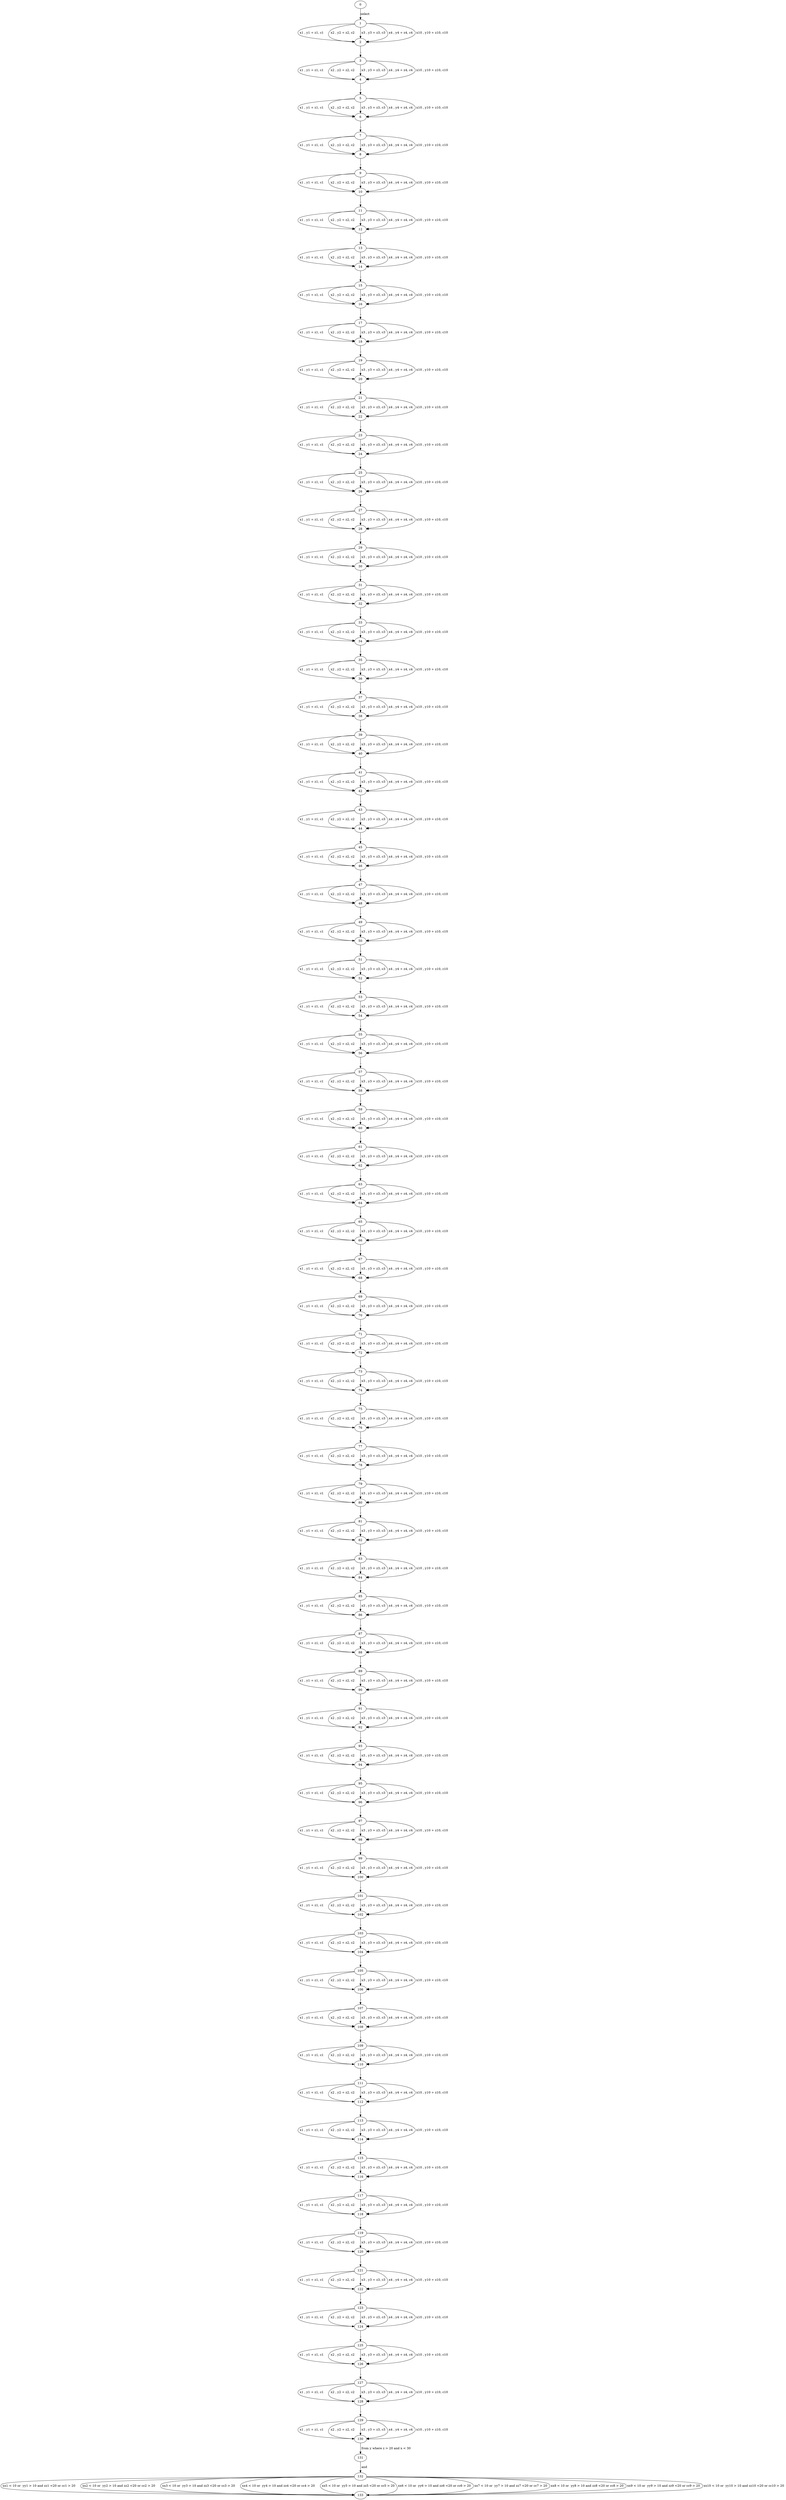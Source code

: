 digraph G {
0 ;
1 ;
2 ;
3 ;
4 ;
5 ;
6 ;
7 ;
8 ;
9 ;
10 ;
11 ;
12 ;
13 ;
14 ;
15 ;
16 ;
17 ;
18 ;
19 ;
20 ;
21 ;
22 ;
23 ;
24 ;
25 ;
26 ;
27 ;
28 ;
29 ;
30 ;
31 ;
32 ;
33 ;
34 ;
35 ;
36 ;
37 ;
38 ;
39 ;
40 ;
41 ;
42 ;
43 ;
44 ;
45 ;
46 ;
47 ;
48 ;
49 ;
50 ;
51 ;
52 ;
53 ;
54 ;
55 ;
56 ;
57 ;
58 ;
59 ;
60 ;
61 ;
62 ;
63 ;
64 ;
65 ;
66 ;
67 ;
68 ;
69 ;
70 ;
71 ;
72 ;
73 ;
74 ;
75 ;
76 ;
77 ;
78 ;
79 ;
80 ;
81 ;
82 ;
83 ;
84 ;
85 ;
86 ;
87 ;
88 ;
89 ;
90 ;
91 ;
92 ;
93 ;
94 ;
95 ;
96 ;
97 ;
98 ;
99 ;
100 ;
101 ;
102 ;
103 ;
104 ;
105 ;
106 ;
107 ;
108 ;
109 ;
110 ;
111 ;
112 ;
113 ;
114 ;
115 ;
116 ;
117 ;
118 ;
119 ;
120 ;
121 ;
122 ;
123 ;
124 ;
125 ;
126 ;
127 ;
128 ;
129 ;
130 ;
131 ;
132 ;
133 ;
0 -> 1 [ label="select "];
1 -> 2 [ label=" x1 , y1 + z1, c1 "];
1 -> 2 [ label=" x2 , y2 + z2, c2 "];
1 -> 2 [ label=" x3 , y3 + z3, c3 "];
1 -> 2 [ label=" x4 , y4 + z4, c4 "];
1 -> 2 [ label=" x10 , y10 + z10, c10 "];
2 -> 3 [ label=","];
3 -> 4 [ label=" x1 , y1 + z1, c1 "];
3 -> 4 [ label=" x2 , y2 + z2, c2 "];
3 -> 4 [ label=" x3 , y3 + z3, c3 "];
3 -> 4 [ label=" x4 , y4 + z4, c4 "];
3 -> 4 [ label=" x10 , y10 + z10, c10 "];
4 -> 5 [ label=","];
5 -> 6 [ label=" x1 , y1 + z1, c1 "];
5 -> 6 [ label=" x2 , y2 + z2, c2 "];
5 -> 6 [ label=" x3 , y3 + z3, c3 "];
5 -> 6 [ label=" x4 , y4 + z4, c4 "];
5 -> 6 [ label=" x10 , y10 + z10, c10 "];
6 -> 7 [ label=","];
7 -> 8 [ label=" x1 , y1 + z1, c1 "];
7 -> 8 [ label=" x2 , y2 + z2, c2 "];
7 -> 8 [ label=" x3 , y3 + z3, c3 "];
7 -> 8 [ label=" x4 , y4 + z4, c4 "];
7 -> 8 [ label=" x10 , y10 + z10, c10 "];
8 -> 9 [ label=","];
9 -> 10 [ label=" x1 , y1 + z1, c1 "];
9 -> 10 [ label=" x2 , y2 + z2, c2 "];
9 -> 10 [ label=" x3 , y3 + z3, c3 "];
9 -> 10 [ label=" x4 , y4 + z4, c4 "];
9 -> 10 [ label=" x10 , y10 + z10, c10 "];
10 -> 11 [ label=","];
11 -> 12 [ label=" x1 , y1 + z1, c1 "];
11 -> 12 [ label=" x2 , y2 + z2, c2 "];
11 -> 12 [ label=" x3 , y3 + z3, c3 "];
11 -> 12 [ label=" x4 , y4 + z4, c4 "];
11 -> 12 [ label=" x10 , y10 + z10, c10 "];
12 -> 13 [ label=","];
13 -> 14 [ label=" x1 , y1 + z1, c1 "];
13 -> 14 [ label=" x2 , y2 + z2, c2 "];
13 -> 14 [ label=" x3 , y3 + z3, c3 "];
13 -> 14 [ label=" x4 , y4 + z4, c4 "];
13 -> 14 [ label=" x10 , y10 + z10, c10 "];
14 -> 15 [ label=","];
15 -> 16 [ label=" x1 , y1 + z1, c1 "];
15 -> 16 [ label=" x2 , y2 + z2, c2 "];
15 -> 16 [ label=" x3 , y3 + z3, c3 "];
15 -> 16 [ label=" x4 , y4 + z4, c4 "];
15 -> 16 [ label=" x10 , y10 + z10, c10 "];
16 -> 17 [ label=","];
17 -> 18 [ label=" x1 , y1 + z1, c1 "];
17 -> 18 [ label=" x2 , y2 + z2, c2 "];
17 -> 18 [ label=" x3 , y3 + z3, c3 "];
17 -> 18 [ label=" x4 , y4 + z4, c4 "];
17 -> 18 [ label=" x10 , y10 + z10, c10 "];
18 -> 19 [ label=","];
19 -> 20 [ label=" x1 , y1 + z1, c1 "];
19 -> 20 [ label=" x2 , y2 + z2, c2 "];
19 -> 20 [ label=" x3 , y3 + z3, c3 "];
19 -> 20 [ label=" x4 , y4 + z4, c4 "];
19 -> 20 [ label=" x10 , y10 + z10, c10 "];
20 -> 21 [ label=","];
21 -> 22 [ label=" x1 , y1 + z1, c1 "];
21 -> 22 [ label=" x2 , y2 + z2, c2 "];
21 -> 22 [ label=" x3 , y3 + z3, c3 "];
21 -> 22 [ label=" x4 , y4 + z4, c4 "];
21 -> 22 [ label=" x10 , y10 + z10, c10 "];
22 -> 23 [ label=","];
23 -> 24 [ label=" x1 , y1 + z1, c1 "];
23 -> 24 [ label=" x2 , y2 + z2, c2 "];
23 -> 24 [ label=" x3 , y3 + z3, c3 "];
23 -> 24 [ label=" x4 , y4 + z4, c4 "];
23 -> 24 [ label=" x10 , y10 + z10, c10 "];
24 -> 25 [ label=","];
25 -> 26 [ label=" x1 , y1 + z1, c1 "];
25 -> 26 [ label=" x2 , y2 + z2, c2 "];
25 -> 26 [ label=" x3 , y3 + z3, c3 "];
25 -> 26 [ label=" x4 , y4 + z4, c4 "];
25 -> 26 [ label=" x10 , y10 + z10, c10 "];
26 -> 27 [ label=","];
27 -> 28 [ label=" x1 , y1 + z1, c1 "];
27 -> 28 [ label=" x2 , y2 + z2, c2 "];
27 -> 28 [ label=" x3 , y3 + z3, c3 "];
27 -> 28 [ label=" x4 , y4 + z4, c4 "];
27 -> 28 [ label=" x10 , y10 + z10, c10 "];
28 -> 29 [ label=","];
29 -> 30 [ label=" x1 , y1 + z1, c1 "];
29 -> 30 [ label=" x2 , y2 + z2, c2 "];
29 -> 30 [ label=" x3 , y3 + z3, c3 "];
29 -> 30 [ label=" x4 , y4 + z4, c4 "];
29 -> 30 [ label=" x10 , y10 + z10, c10 "];
30 -> 31 [ label=","];
31 -> 32 [ label=" x1 , y1 + z1, c1 "];
31 -> 32 [ label=" x2 , y2 + z2, c2 "];
31 -> 32 [ label=" x3 , y3 + z3, c3 "];
31 -> 32 [ label=" x4 , y4 + z4, c4 "];
31 -> 32 [ label=" x10 , y10 + z10, c10 "];
32 -> 33 [ label=","];
33 -> 34 [ label=" x1 , y1 + z1, c1 "];
33 -> 34 [ label=" x2 , y2 + z2, c2 "];
33 -> 34 [ label=" x3 , y3 + z3, c3 "];
33 -> 34 [ label=" x4 , y4 + z4, c4 "];
33 -> 34 [ label=" x10 , y10 + z10, c10 "];
34 -> 35 [ label=","];
35 -> 36 [ label=" x1 , y1 + z1, c1 "];
35 -> 36 [ label=" x2 , y2 + z2, c2 "];
35 -> 36 [ label=" x3 , y3 + z3, c3 "];
35 -> 36 [ label=" x4 , y4 + z4, c4 "];
35 -> 36 [ label=" x10 , y10 + z10, c10 "];
36 -> 37 [ label=","];
37 -> 38 [ label=" x1 , y1 + z1, c1 "];
37 -> 38 [ label=" x2 , y2 + z2, c2 "];
37 -> 38 [ label=" x3 , y3 + z3, c3 "];
37 -> 38 [ label=" x4 , y4 + z4, c4 "];
37 -> 38 [ label=" x10 , y10 + z10, c10 "];
38 -> 39 [ label=","];
39 -> 40 [ label=" x1 , y1 + z1, c1 "];
39 -> 40 [ label=" x2 , y2 + z2, c2 "];
39 -> 40 [ label=" x3 , y3 + z3, c3 "];
39 -> 40 [ label=" x4 , y4 + z4, c4 "];
39 -> 40 [ label=" x10 , y10 + z10, c10 "];
40 -> 41 [ label=","];
41 -> 42 [ label=" x1 , y1 + z1, c1 "];
41 -> 42 [ label=" x2 , y2 + z2, c2 "];
41 -> 42 [ label=" x3 , y3 + z3, c3 "];
41 -> 42 [ label=" x4 , y4 + z4, c4 "];
41 -> 42 [ label=" x10 , y10 + z10, c10 "];
42 -> 43 [ label=","];
43 -> 44 [ label=" x1 , y1 + z1, c1 "];
43 -> 44 [ label=" x2 , y2 + z2, c2 "];
43 -> 44 [ label=" x3 , y3 + z3, c3 "];
43 -> 44 [ label=" x4 , y4 + z4, c4 "];
43 -> 44 [ label=" x10 , y10 + z10, c10 "];
44 -> 45 [ label=","];
45 -> 46 [ label=" x1 , y1 + z1, c1 "];
45 -> 46 [ label=" x2 , y2 + z2, c2 "];
45 -> 46 [ label=" x3 , y3 + z3, c3 "];
45 -> 46 [ label=" x4 , y4 + z4, c4 "];
45 -> 46 [ label=" x10 , y10 + z10, c10 "];
46 -> 47 [ label=","];
47 -> 48 [ label=" x1 , y1 + z1, c1 "];
47 -> 48 [ label=" x2 , y2 + z2, c2 "];
47 -> 48 [ label=" x3 , y3 + z3, c3 "];
47 -> 48 [ label=" x4 , y4 + z4, c4 "];
47 -> 48 [ label=" x10 , y10 + z10, c10 "];
48 -> 49 [ label=","];
49 -> 50 [ label=" x1 , y1 + z1, c1 "];
49 -> 50 [ label=" x2 , y2 + z2, c2 "];
49 -> 50 [ label=" x3 , y3 + z3, c3 "];
49 -> 50 [ label=" x4 , y4 + z4, c4 "];
49 -> 50 [ label=" x10 , y10 + z10, c10 "];
50 -> 51 [ label=","];
51 -> 52 [ label=" x1 , y1 + z1, c1 "];
51 -> 52 [ label=" x2 , y2 + z2, c2 "];
51 -> 52 [ label=" x3 , y3 + z3, c3 "];
51 -> 52 [ label=" x4 , y4 + z4, c4 "];
51 -> 52 [ label=" x10 , y10 + z10, c10 "];
52 -> 53 [ label=","];
53 -> 54 [ label=" x1 , y1 + z1, c1 "];
53 -> 54 [ label=" x2 , y2 + z2, c2 "];
53 -> 54 [ label=" x3 , y3 + z3, c3 "];
53 -> 54 [ label=" x4 , y4 + z4, c4 "];
53 -> 54 [ label=" x10 , y10 + z10, c10 "];
54 -> 55 [ label=","];
55 -> 56 [ label=" x1 , y1 + z1, c1 "];
55 -> 56 [ label=" x2 , y2 + z2, c2 "];
55 -> 56 [ label=" x3 , y3 + z3, c3 "];
55 -> 56 [ label=" x4 , y4 + z4, c4 "];
55 -> 56 [ label=" x10 , y10 + z10, c10 "];
56 -> 57 [ label=","];
57 -> 58 [ label=" x1 , y1 + z1, c1 "];
57 -> 58 [ label=" x2 , y2 + z2, c2 "];
57 -> 58 [ label=" x3 , y3 + z3, c3 "];
57 -> 58 [ label=" x4 , y4 + z4, c4 "];
57 -> 58 [ label=" x10 , y10 + z10, c10 "];
58 -> 59 [ label=","];
59 -> 60 [ label=" x1 , y1 + z1, c1 "];
59 -> 60 [ label=" x2 , y2 + z2, c2 "];
59 -> 60 [ label=" x3 , y3 + z3, c3 "];
59 -> 60 [ label=" x4 , y4 + z4, c4 "];
59 -> 60 [ label=" x10 , y10 + z10, c10 "];
60 -> 61 [ label=","];
61 -> 62 [ label=" x1 , y1 + z1, c1 "];
61 -> 62 [ label=" x2 , y2 + z2, c2 "];
61 -> 62 [ label=" x3 , y3 + z3, c3 "];
61 -> 62 [ label=" x4 , y4 + z4, c4 "];
61 -> 62 [ label=" x10 , y10 + z10, c10 "];
62 -> 63 [ label=","];
63 -> 64 [ label=" x1 , y1 + z1, c1 "];
63 -> 64 [ label=" x2 , y2 + z2, c2 "];
63 -> 64 [ label=" x3 , y3 + z3, c3 "];
63 -> 64 [ label=" x4 , y4 + z4, c4 "];
63 -> 64 [ label=" x10 , y10 + z10, c10 "];
64 -> 65 [ label=","];
65 -> 66 [ label=" x1 , y1 + z1, c1 "];
65 -> 66 [ label=" x2 , y2 + z2, c2 "];
65 -> 66 [ label=" x3 , y3 + z3, c3 "];
65 -> 66 [ label=" x4 , y4 + z4, c4 "];
65 -> 66 [ label=" x10 , y10 + z10, c10 "];
66 -> 67 [ label=","];
67 -> 68 [ label=" x1 , y1 + z1, c1 "];
67 -> 68 [ label=" x2 , y2 + z2, c2 "];
67 -> 68 [ label=" x3 , y3 + z3, c3 "];
67 -> 68 [ label=" x4 , y4 + z4, c4 "];
67 -> 68 [ label=" x10 , y10 + z10, c10 "];
68 -> 69 [ label=","];
69 -> 70 [ label=" x1 , y1 + z1, c1 "];
69 -> 70 [ label=" x2 , y2 + z2, c2 "];
69 -> 70 [ label=" x3 , y3 + z3, c3 "];
69 -> 70 [ label=" x4 , y4 + z4, c4 "];
69 -> 70 [ label=" x10 , y10 + z10, c10 "];
70 -> 71 [ label=","];
71 -> 72 [ label=" x1 , y1 + z1, c1 "];
71 -> 72 [ label=" x2 , y2 + z2, c2 "];
71 -> 72 [ label=" x3 , y3 + z3, c3 "];
71 -> 72 [ label=" x4 , y4 + z4, c4 "];
71 -> 72 [ label=" x10 , y10 + z10, c10 "];
72 -> 73 [ label=","];
73 -> 74 [ label=" x1 , y1 + z1, c1 "];
73 -> 74 [ label=" x2 , y2 + z2, c2 "];
73 -> 74 [ label=" x3 , y3 + z3, c3 "];
73 -> 74 [ label=" x4 , y4 + z4, c4 "];
73 -> 74 [ label=" x10 , y10 + z10, c10 "];
74 -> 75 [ label=","];
75 -> 76 [ label=" x1 , y1 + z1, c1 "];
75 -> 76 [ label=" x2 , y2 + z2, c2 "];
75 -> 76 [ label=" x3 , y3 + z3, c3 "];
75 -> 76 [ label=" x4 , y4 + z4, c4 "];
75 -> 76 [ label=" x10 , y10 + z10, c10 "];
76 -> 77 [ label=","];
77 -> 78 [ label=" x1 , y1 + z1, c1 "];
77 -> 78 [ label=" x2 , y2 + z2, c2 "];
77 -> 78 [ label=" x3 , y3 + z3, c3 "];
77 -> 78 [ label=" x4 , y4 + z4, c4 "];
77 -> 78 [ label=" x10 , y10 + z10, c10 "];
78 -> 79 [ label=","];
79 -> 80 [ label=" x1 , y1 + z1, c1 "];
79 -> 80 [ label=" x2 , y2 + z2, c2 "];
79 -> 80 [ label=" x3 , y3 + z3, c3 "];
79 -> 80 [ label=" x4 , y4 + z4, c4 "];
79 -> 80 [ label=" x10 , y10 + z10, c10 "];
80 -> 81 [ label=","];
81 -> 82 [ label=" x1 , y1 + z1, c1 "];
81 -> 82 [ label=" x2 , y2 + z2, c2 "];
81 -> 82 [ label=" x3 , y3 + z3, c3 "];
81 -> 82 [ label=" x4 , y4 + z4, c4 "];
81 -> 82 [ label=" x10 , y10 + z10, c10 "];
82 -> 83 [ label=","];
83 -> 84 [ label=" x1 , y1 + z1, c1 "];
83 -> 84 [ label=" x2 , y2 + z2, c2 "];
83 -> 84 [ label=" x3 , y3 + z3, c3 "];
83 -> 84 [ label=" x4 , y4 + z4, c4 "];
83 -> 84 [ label=" x10 , y10 + z10, c10 "];
84 -> 85 [ label=","];
85 -> 86 [ label=" x1 , y1 + z1, c1 "];
85 -> 86 [ label=" x2 , y2 + z2, c2 "];
85 -> 86 [ label=" x3 , y3 + z3, c3 "];
85 -> 86 [ label=" x4 , y4 + z4, c4 "];
85 -> 86 [ label=" x10 , y10 + z10, c10 "];
86 -> 87 [ label=","];
87 -> 88 [ label=" x1 , y1 + z1, c1 "];
87 -> 88 [ label=" x2 , y2 + z2, c2 "];
87 -> 88 [ label=" x3 , y3 + z3, c3 "];
87 -> 88 [ label=" x4 , y4 + z4, c4 "];
87 -> 88 [ label=" x10 , y10 + z10, c10 "];
88 -> 89 [ label=","];
89 -> 90 [ label=" x1 , y1 + z1, c1 "];
89 -> 90 [ label=" x2 , y2 + z2, c2 "];
89 -> 90 [ label=" x3 , y3 + z3, c3 "];
89 -> 90 [ label=" x4 , y4 + z4, c4 "];
89 -> 90 [ label=" x10 , y10 + z10, c10 "];
90 -> 91 [ label=","];
91 -> 92 [ label=" x1 , y1 + z1, c1 "];
91 -> 92 [ label=" x2 , y2 + z2, c2 "];
91 -> 92 [ label=" x3 , y3 + z3, c3 "];
91 -> 92 [ label=" x4 , y4 + z4, c4 "];
91 -> 92 [ label=" x10 , y10 + z10, c10 "];
92 -> 93 [ label=","];
93 -> 94 [ label=" x1 , y1 + z1, c1 "];
93 -> 94 [ label=" x2 , y2 + z2, c2 "];
93 -> 94 [ label=" x3 , y3 + z3, c3 "];
93 -> 94 [ label=" x4 , y4 + z4, c4 "];
93 -> 94 [ label=" x10 , y10 + z10, c10 "];
94 -> 95 [ label=","];
95 -> 96 [ label=" x1 , y1 + z1, c1 "];
95 -> 96 [ label=" x2 , y2 + z2, c2 "];
95 -> 96 [ label=" x3 , y3 + z3, c3 "];
95 -> 96 [ label=" x4 , y4 + z4, c4 "];
95 -> 96 [ label=" x10 , y10 + z10, c10 "];
96 -> 97 [ label=","];
97 -> 98 [ label=" x1 , y1 + z1, c1 "];
97 -> 98 [ label=" x2 , y2 + z2, c2 "];
97 -> 98 [ label=" x3 , y3 + z3, c3 "];
97 -> 98 [ label=" x4 , y4 + z4, c4 "];
97 -> 98 [ label=" x10 , y10 + z10, c10 "];
98 -> 99 [ label=","];
99 -> 100 [ label=" x1 , y1 + z1, c1 "];
99 -> 100 [ label=" x2 , y2 + z2, c2 "];
99 -> 100 [ label=" x3 , y3 + z3, c3 "];
99 -> 100 [ label=" x4 , y4 + z4, c4 "];
99 -> 100 [ label=" x10 , y10 + z10, c10 "];
100 -> 101 [ label=","];
101 -> 102 [ label=" x1 , y1 + z1, c1 "];
101 -> 102 [ label=" x2 , y2 + z2, c2 "];
101 -> 102 [ label=" x3 , y3 + z3, c3 "];
101 -> 102 [ label=" x4 , y4 + z4, c4 "];
101 -> 102 [ label=" x10 , y10 + z10, c10 "];
102 -> 103 [ label=","];
103 -> 104 [ label=" x1 , y1 + z1, c1 "];
103 -> 104 [ label=" x2 , y2 + z2, c2 "];
103 -> 104 [ label=" x3 , y3 + z3, c3 "];
103 -> 104 [ label=" x4 , y4 + z4, c4 "];
103 -> 104 [ label=" x10 , y10 + z10, c10 "];
104 -> 105 [ label=","];
105 -> 106 [ label=" x1 , y1 + z1, c1 "];
105 -> 106 [ label=" x2 , y2 + z2, c2 "];
105 -> 106 [ label=" x3 , y3 + z3, c3 "];
105 -> 106 [ label=" x4 , y4 + z4, c4 "];
105 -> 106 [ label=" x10 , y10 + z10, c10 "];
106 -> 107 [ label=","];
107 -> 108 [ label=" x1 , y1 + z1, c1 "];
107 -> 108 [ label=" x2 , y2 + z2, c2 "];
107 -> 108 [ label=" x3 , y3 + z3, c3 "];
107 -> 108 [ label=" x4 , y4 + z4, c4 "];
107 -> 108 [ label=" x10 , y10 + z10, c10 "];
108 -> 109 [ label=","];
109 -> 110 [ label=" x1 , y1 + z1, c1 "];
109 -> 110 [ label=" x2 , y2 + z2, c2 "];
109 -> 110 [ label=" x3 , y3 + z3, c3 "];
109 -> 110 [ label=" x4 , y4 + z4, c4 "];
109 -> 110 [ label=" x10 , y10 + z10, c10 "];
110 -> 111 [ label=","];
111 -> 112 [ label=" x1 , y1 + z1, c1 "];
111 -> 112 [ label=" x2 , y2 + z2, c2 "];
111 -> 112 [ label=" x3 , y3 + z3, c3 "];
111 -> 112 [ label=" x4 , y4 + z4, c4 "];
111 -> 112 [ label=" x10 , y10 + z10, c10 "];
112 -> 113 [ label=","];
113 -> 114 [ label=" x1 , y1 + z1, c1 "];
113 -> 114 [ label=" x2 , y2 + z2, c2 "];
113 -> 114 [ label=" x3 , y3 + z3, c3 "];
113 -> 114 [ label=" x4 , y4 + z4, c4 "];
113 -> 114 [ label=" x10 , y10 + z10, c10 "];
114 -> 115 [ label=","];
115 -> 116 [ label=" x1 , y1 + z1, c1 "];
115 -> 116 [ label=" x2 , y2 + z2, c2 "];
115 -> 116 [ label=" x3 , y3 + z3, c3 "];
115 -> 116 [ label=" x4 , y4 + z4, c4 "];
115 -> 116 [ label=" x10 , y10 + z10, c10 "];
116 -> 117 [ label=","];
117 -> 118 [ label=" x1 , y1 + z1, c1 "];
117 -> 118 [ label=" x2 , y2 + z2, c2 "];
117 -> 118 [ label=" x3 , y3 + z3, c3 "];
117 -> 118 [ label=" x4 , y4 + z4, c4 "];
117 -> 118 [ label=" x10 , y10 + z10, c10 "];
118 -> 119 [ label=","];
119 -> 120 [ label=" x1 , y1 + z1, c1 "];
119 -> 120 [ label=" x2 , y2 + z2, c2 "];
119 -> 120 [ label=" x3 , y3 + z3, c3 "];
119 -> 120 [ label=" x4 , y4 + z4, c4 "];
119 -> 120 [ label=" x10 , y10 + z10, c10 "];
120 -> 121 [ label=","];
121 -> 122 [ label=" x1 , y1 + z1, c1 "];
121 -> 122 [ label=" x2 , y2 + z2, c2 "];
121 -> 122 [ label=" x3 , y3 + z3, c3 "];
121 -> 122 [ label=" x4 , y4 + z4, c4 "];
121 -> 122 [ label=" x10 , y10 + z10, c10 "];
122 -> 123 [ label=","];
123 -> 124 [ label=" x1 , y1 + z1, c1 "];
123 -> 124 [ label=" x2 , y2 + z2, c2 "];
123 -> 124 [ label=" x3 , y3 + z3, c3 "];
123 -> 124 [ label=" x4 , y4 + z4, c4 "];
123 -> 124 [ label=" x10 , y10 + z10, c10 "];
124 -> 125 [ label=","];
125 -> 126 [ label=" x1 , y1 + z1, c1 "];
125 -> 126 [ label=" x2 , y2 + z2, c2 "];
125 -> 126 [ label=" x3 , y3 + z3, c3 "];
125 -> 126 [ label=" x4 , y4 + z4, c4 "];
125 -> 126 [ label=" x10 , y10 + z10, c10 "];
126 -> 127 [ label=","];
127 -> 128 [ label=" x1 , y1 + z1, c1 "];
127 -> 128 [ label=" x2 , y2 + z2, c2 "];
127 -> 128 [ label=" x3 , y3 + z3, c3 "];
127 -> 128 [ label=" x4 , y4 + z4, c4 "];
127 -> 128 [ label=" x10 , y10 + z10, c10 "];
128 -> 129 [ label=","];
129 -> 130 [ label=" x1 , y1 + z1, c1 "];
129 -> 130 [ label=" x2 , y2 + z2, c2 "];
129 -> 130 [ label=" x3 , y3 + z3, c3 "];
129 -> 130 [ label=" x4 , y4 + z4, c4 "];
129 -> 130 [ label=" x10 , y10 + z10, c10 "];
130 -> 131 [ label=" from y where z > 20 and x < 30"];
131 -> 132 [ label=" and "];
132 -> 133 [ label=" xx1 < 10 or  yy1 > 10 and zz1 <20 or cc1 > 20 "];
132 -> 133 [ label=" xx2 < 10 or  yy2 > 10 and zz2 <20 or cc2 > 20 "];
132 -> 133 [ label=" xx3 < 10 or  yy3 > 10 and zz3 <20 or cc3 > 20 "];
132 -> 133 [ label=" xx4 < 10 or  yy4 > 10 and zz4 <20 or cc4 > 20 "];
132 -> 133 [ label=" xx5 < 10 or  yy5 > 10 and zz5 <20 or cc5 > 20 "];
132 -> 133 [ label=" xx6 < 10 or  yy6 > 10 and zz6 <20 or cc6 > 20 "];
132 -> 133 [ label=" xx7 < 10 or  yy7 > 10 and zz7 <20 or cc7 > 20 "];
132 -> 133 [ label=" xx8 < 10 or  yy8 > 10 and zz8 <20 or cc8 > 20 "];
132 -> 133 [ label=" xx9 < 10 or  yy9 > 10 and zz9 <20 or cc9 > 20 "];
132 -> 133 [ label=" xx10 < 10 or  yy10 > 10 and zz10 <20 or cc10 > 20 "];
}
